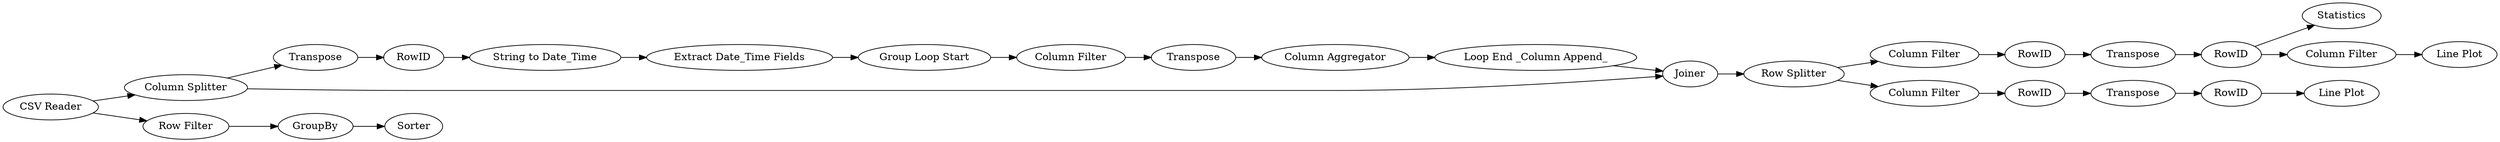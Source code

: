 digraph {
	1 [label="CSV Reader"]
	16 [label="Column Splitter"]
	17 [label=Transpose]
	21 [label=RowID]
	22 [label="String to Date_Time"]
	23 [label="Extract Date_Time Fields"]
	24 [label="Group Loop Start"]
	25 [label=Transpose]
	26 [label="Column Filter"]
	28 [label="Column Aggregator"]
	29 [label="Loop End _Column Append_"]
	30 [label=Joiner]
	33 [label="Line Plot"]
	38 [label="Column Filter"]
	40 [label=Transpose]
	41 [label=RowID]
	42 [label=RowID]
	43 [label=Statistics]
	46 [label="Column Filter"]
	49 [label=GroupBy]
	50 [label="Row Filter"]
	51 [label=Sorter]
	53 [label="Row Splitter"]
	54 [label="Column Filter"]
	58 [label="Line Plot"]
	59 [label=RowID]
	60 [label=RowID]
	61 [label=Transpose]
	1 -> 16
	1 -> 50
	16 -> 17
	16 -> 30
	17 -> 21
	21 -> 22
	22 -> 23
	23 -> 24
	24 -> 26
	25 -> 28
	26 -> 25
	28 -> 29
	29 -> 30
	30 -> 53
	38 -> 41
	40 -> 42
	41 -> 40
	42 -> 43
	42 -> 46
	46 -> 33
	49 -> 51
	50 -> 49
	53 -> 54
	53 -> 38
	54 -> 60
	59 -> 58
	60 -> 61
	61 -> 59
	rankdir=LR
}
